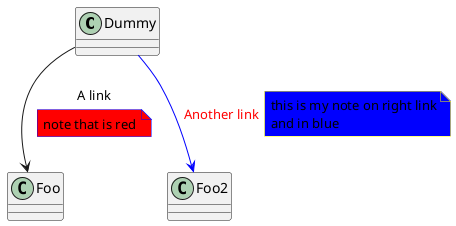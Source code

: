 {
  "sha1": "6q383p6i5in8b274ifikrv92jghlzmu",
  "insertion": {
    "when": "2024-05-30T20:48:21.022Z",
    "user": "plantuml@gmail.com"
  }
}
@startuml

class Dummy
Dummy --> Foo : A link
note on link #red;line.dotted:blue;text:white : note that is red

Dummy --> Foo2 #blue;text:red : Another link
note right on link #blue;line:yellow;text:purple
	this is my note on right link
	and in blue
end note


@enduml

